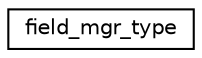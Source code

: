 digraph "Graphical Class Hierarchy"
{
 // INTERACTIVE_SVG=YES
 // LATEX_PDF_SIZE
  edge [fontname="Helvetica",fontsize="10",labelfontname="Helvetica",labelfontsize="10"];
  node [fontname="Helvetica",fontsize="10",shape=record];
  rankdir="LR";
  Node0 [label="field_mgr_type",height=0.2,width=0.4,color="black", fillcolor="white", style="filled",URL="$structfield__manager__mod_1_1field__mgr__type.html",tooltip="Private type for internal use."];
}
